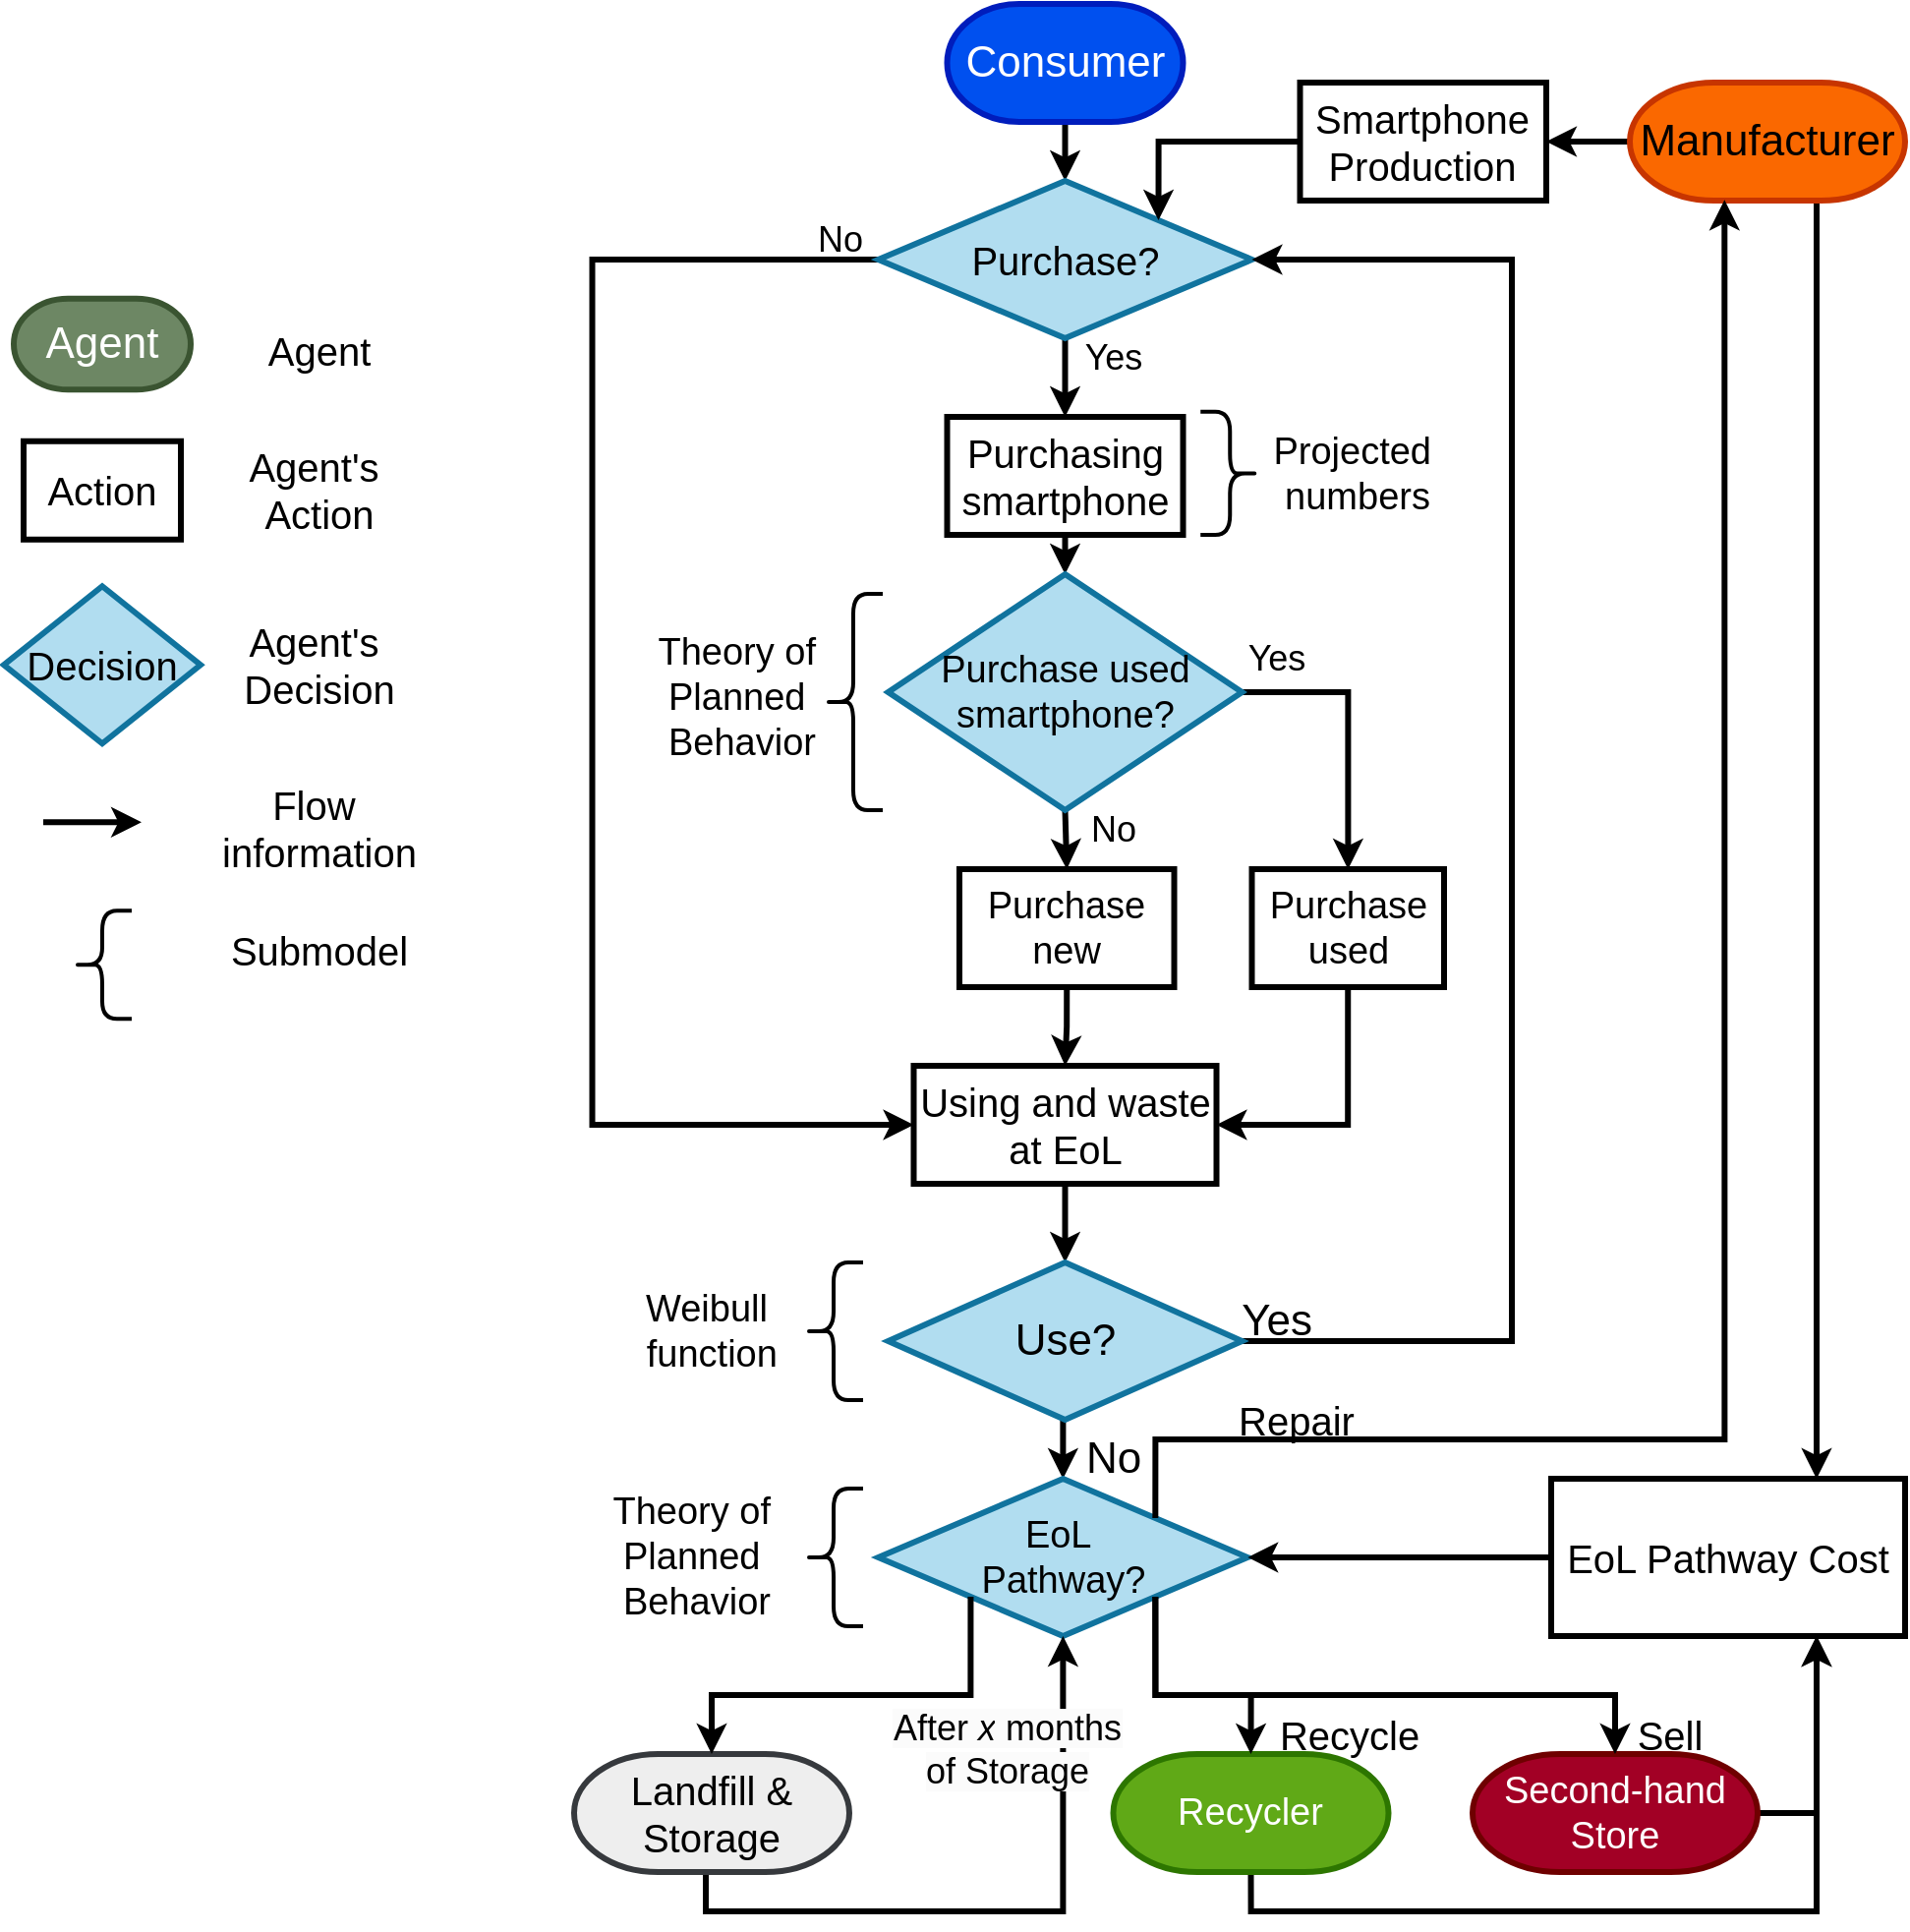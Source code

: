 <mxfile version="24.7.12">
  <diagram id="C5RBs43oDa-KdzZeNtuy" name="Page-1">
    <mxGraphModel dx="1838" dy="994" grid="1" gridSize="10" guides="1" tooltips="1" connect="1" arrows="1" fold="1" page="1" pageScale="1" pageWidth="1027" pageHeight="1069" math="0" shadow="0">
      <root>
        <mxCell id="WIyWlLk6GJQsqaUBKTNV-0" />
        <mxCell id="WIyWlLk6GJQsqaUBKTNV-1" parent="WIyWlLk6GJQsqaUBKTNV-0" />
        <mxCell id="rPol7dPWqW4X3yRjaVga-19" style="edgeStyle=orthogonalEdgeStyle;rounded=0;orthogonalLoop=1;jettySize=auto;html=1;exitX=0.5;exitY=1;exitDx=0;exitDy=0;entryX=0.5;entryY=0;entryDx=0;entryDy=0;strokeWidth=3;" parent="WIyWlLk6GJQsqaUBKTNV-1" target="rPol7dPWqW4X3yRjaVga-2" edge="1">
          <mxGeometry relative="1" as="geometry">
            <mxPoint x="559.75" y="100" as="sourcePoint" />
          </mxGeometry>
        </mxCell>
        <mxCell id="rPol7dPWqW4X3yRjaVga-14" style="edgeStyle=orthogonalEdgeStyle;rounded=0;orthogonalLoop=1;jettySize=auto;html=1;exitX=0.5;exitY=1;exitDx=0;exitDy=0;entryX=0.5;entryY=0;entryDx=0;entryDy=0;strokeWidth=3;" parent="WIyWlLk6GJQsqaUBKTNV-1" source="rPol7dPWqW4X3yRjaVga-2" target="rPol7dPWqW4X3yRjaVga-4" edge="1">
          <mxGeometry relative="1" as="geometry" />
        </mxCell>
        <mxCell id="uwHh1gd3m4vf2tVDn3b9-7" style="edgeStyle=orthogonalEdgeStyle;rounded=0;orthogonalLoop=1;jettySize=auto;html=1;entryX=0;entryY=0.5;entryDx=0;entryDy=0;exitX=0;exitY=0.5;exitDx=0;exitDy=0;strokeWidth=3;" parent="WIyWlLk6GJQsqaUBKTNV-1" source="rPol7dPWqW4X3yRjaVga-2" target="rPol7dPWqW4X3yRjaVga-7" edge="1">
          <mxGeometry relative="1" as="geometry">
            <Array as="points">
              <mxPoint x="319.25" y="170" />
              <mxPoint x="319.25" y="610" />
            </Array>
          </mxGeometry>
        </mxCell>
        <mxCell id="rPol7dPWqW4X3yRjaVga-2" value="&lt;font style=&quot;font-size: 20px;&quot;&gt;Purchase?&lt;/font&gt;" style="rhombus;whiteSpace=wrap;html=1;fontSize=20;strokeWidth=3;fillColor=#b1ddf0;strokeColor=#10739e;" parent="WIyWlLk6GJQsqaUBKTNV-1" vertex="1">
          <mxGeometry x="464.75" y="130" width="190" height="80" as="geometry" />
        </mxCell>
        <mxCell id="rPol7dPWqW4X3yRjaVga-12" style="edgeStyle=orthogonalEdgeStyle;rounded=0;orthogonalLoop=1;jettySize=auto;html=1;exitX=0.5;exitY=1;exitDx=0;exitDy=0;entryX=1;entryY=0.5;entryDx=0;entryDy=0;strokeWidth=3;" parent="WIyWlLk6GJQsqaUBKTNV-1" source="rPol7dPWqW4X3yRjaVga-3" target="rPol7dPWqW4X3yRjaVga-7" edge="1">
          <mxGeometry relative="1" as="geometry" />
        </mxCell>
        <mxCell id="rPol7dPWqW4X3yRjaVga-3" value="&lt;font style=&quot;font-size: 19px;&quot;&gt;Purchase used&lt;/font&gt;" style="rounded=0;whiteSpace=wrap;html=1;fontSize=19;strokeWidth=3;" parent="WIyWlLk6GJQsqaUBKTNV-1" vertex="1">
          <mxGeometry x="654.75" y="480" width="97.75" height="60" as="geometry" />
        </mxCell>
        <mxCell id="rPol7dPWqW4X3yRjaVga-15" style="edgeStyle=orthogonalEdgeStyle;rounded=0;orthogonalLoop=1;jettySize=auto;html=1;exitX=0.5;exitY=1;exitDx=0;exitDy=0;entryX=0.5;entryY=0;entryDx=0;entryDy=0;strokeWidth=3;" parent="WIyWlLk6GJQsqaUBKTNV-1" source="rPol7dPWqW4X3yRjaVga-4" target="rPol7dPWqW4X3yRjaVga-5" edge="1">
          <mxGeometry relative="1" as="geometry" />
        </mxCell>
        <mxCell id="rPol7dPWqW4X3yRjaVga-4" value="Purchasing smartphone" style="rounded=0;whiteSpace=wrap;html=1;fontSize=20;strokeWidth=3;" parent="WIyWlLk6GJQsqaUBKTNV-1" vertex="1">
          <mxGeometry x="499.75" y="250" width="120" height="60" as="geometry" />
        </mxCell>
        <mxCell id="rPol7dPWqW4X3yRjaVga-8" style="edgeStyle=orthogonalEdgeStyle;rounded=0;orthogonalLoop=1;jettySize=auto;html=1;exitX=0.5;exitY=1;exitDx=0;exitDy=0;entryX=0.5;entryY=0;entryDx=0;entryDy=0;strokeWidth=3;" parent="WIyWlLk6GJQsqaUBKTNV-1" source="rPol7dPWqW4X3yRjaVga-5" target="rPol7dPWqW4X3yRjaVga-6" edge="1">
          <mxGeometry relative="1" as="geometry" />
        </mxCell>
        <mxCell id="rPol7dPWqW4X3yRjaVga-9" style="edgeStyle=orthogonalEdgeStyle;rounded=0;orthogonalLoop=1;jettySize=auto;html=1;exitX=1;exitY=0.5;exitDx=0;exitDy=0;strokeWidth=3;" parent="WIyWlLk6GJQsqaUBKTNV-1" source="rPol7dPWqW4X3yRjaVga-5" target="rPol7dPWqW4X3yRjaVga-3" edge="1">
          <mxGeometry relative="1" as="geometry" />
        </mxCell>
        <mxCell id="rPol7dPWqW4X3yRjaVga-5" value="&lt;div style=&quot;font-size: 19px;&quot;&gt;&lt;span style=&quot;font-size: 19px; background-color: initial;&quot;&gt;Purchase used smartphone?&lt;/span&gt;&lt;br style=&quot;font-size: 19px;&quot;&gt;&lt;/div&gt;" style="rhombus;whiteSpace=wrap;html=1;fontSize=19;strokeWidth=3;fillColor=#b1ddf0;strokeColor=#10739e;" parent="WIyWlLk6GJQsqaUBKTNV-1" vertex="1">
          <mxGeometry x="469.75" y="330" width="180" height="120" as="geometry" />
        </mxCell>
        <mxCell id="rPol7dPWqW4X3yRjaVga-11" style="edgeStyle=orthogonalEdgeStyle;rounded=0;orthogonalLoop=1;jettySize=auto;html=1;exitX=0.5;exitY=1;exitDx=0;exitDy=0;entryX=0.5;entryY=0;entryDx=0;entryDy=0;strokeWidth=3;" parent="WIyWlLk6GJQsqaUBKTNV-1" source="rPol7dPWqW4X3yRjaVga-6" target="rPol7dPWqW4X3yRjaVga-7" edge="1">
          <mxGeometry relative="1" as="geometry" />
        </mxCell>
        <mxCell id="rPol7dPWqW4X3yRjaVga-6" value="&lt;font style=&quot;font-size: 19px;&quot;&gt;Purchase new&lt;/font&gt;" style="rounded=0;whiteSpace=wrap;html=1;fontSize=19;strokeWidth=3;" parent="WIyWlLk6GJQsqaUBKTNV-1" vertex="1">
          <mxGeometry x="506" y="480" width="109.25" height="60" as="geometry" />
        </mxCell>
        <mxCell id="rPol7dPWqW4X3yRjaVga-21" style="edgeStyle=orthogonalEdgeStyle;rounded=0;orthogonalLoop=1;jettySize=auto;html=1;exitX=0.5;exitY=1;exitDx=0;exitDy=0;strokeWidth=3;" parent="WIyWlLk6GJQsqaUBKTNV-1" source="rPol7dPWqW4X3yRjaVga-7" target="rPol7dPWqW4X3yRjaVga-17" edge="1">
          <mxGeometry relative="1" as="geometry" />
        </mxCell>
        <mxCell id="rPol7dPWqW4X3yRjaVga-7" value="&lt;font style=&quot;font-size: 20px;&quot;&gt;Using and waste at EoL&lt;/font&gt;" style="rounded=0;whiteSpace=wrap;html=1;fontSize=20;strokeWidth=3;" parent="WIyWlLk6GJQsqaUBKTNV-1" vertex="1">
          <mxGeometry x="482.75" y="580" width="154" height="60" as="geometry" />
        </mxCell>
        <mxCell id="rPol7dPWqW4X3yRjaVga-18" style="edgeStyle=orthogonalEdgeStyle;rounded=0;orthogonalLoop=1;jettySize=auto;html=1;exitX=1;exitY=0.5;exitDx=0;exitDy=0;entryX=1;entryY=0.5;entryDx=0;entryDy=0;strokeWidth=3;" parent="WIyWlLk6GJQsqaUBKTNV-1" source="rPol7dPWqW4X3yRjaVga-17" target="rPol7dPWqW4X3yRjaVga-2" edge="1">
          <mxGeometry relative="1" as="geometry">
            <Array as="points">
              <mxPoint x="787" y="720" />
              <mxPoint x="787" y="170" />
            </Array>
          </mxGeometry>
        </mxCell>
        <mxCell id="rPol7dPWqW4X3yRjaVga-23" style="edgeStyle=orthogonalEdgeStyle;rounded=0;orthogonalLoop=1;jettySize=auto;html=1;exitX=0.5;exitY=1;exitDx=0;exitDy=0;entryX=0.5;entryY=0;entryDx=0;entryDy=0;strokeWidth=3;" parent="WIyWlLk6GJQsqaUBKTNV-1" source="rPol7dPWqW4X3yRjaVga-17" target="rPol7dPWqW4X3yRjaVga-22" edge="1">
          <mxGeometry relative="1" as="geometry" />
        </mxCell>
        <mxCell id="rPol7dPWqW4X3yRjaVga-17" value="&lt;div style=&quot;font-size: 22px;&quot;&gt;&lt;span style=&quot;font-size: 22px; background-color: initial;&quot;&gt;Use?&lt;/span&gt;&lt;br style=&quot;font-size: 22px;&quot;&gt;&lt;/div&gt;" style="rhombus;whiteSpace=wrap;html=1;fontSize=22;strokeWidth=3;fillColor=#b1ddf0;strokeColor=#10739e;" parent="WIyWlLk6GJQsqaUBKTNV-1" vertex="1">
          <mxGeometry x="469.75" y="680" width="180" height="80" as="geometry" />
        </mxCell>
        <mxCell id="rPol7dPWqW4X3yRjaVga-20" value="&lt;font style=&quot;font-size: 22px;&quot;&gt;Yes&lt;/font&gt;" style="text;html=1;align=center;verticalAlign=middle;resizable=0;points=[];autosize=1;strokeColor=none;fillColor=none;" parent="WIyWlLk6GJQsqaUBKTNV-1" vertex="1">
          <mxGeometry x="636.75" y="690" width="60" height="40" as="geometry" />
        </mxCell>
        <mxCell id="rPol7dPWqW4X3yRjaVga-22" value="&lt;div style=&quot;font-size: 19px;&quot;&gt;&lt;span style=&quot;font-size: 19px; background-color: initial;&quot;&gt;EoL&amp;nbsp;&lt;/span&gt;&lt;/div&gt;&lt;div style=&quot;font-size: 19px;&quot;&gt;&lt;span style=&quot;font-size: 19px; background-color: initial;&quot;&gt;Pathway?&lt;/span&gt;&lt;br style=&quot;font-size: 19px;&quot;&gt;&lt;/div&gt;" style="rhombus;whiteSpace=wrap;html=1;fontSize=19;strokeWidth=3;fillColor=#b1ddf0;strokeColor=#10739e;" parent="WIyWlLk6GJQsqaUBKTNV-1" vertex="1">
          <mxGeometry x="464.75" y="790" width="187.88" height="80" as="geometry" />
        </mxCell>
        <mxCell id="uwHh1gd3m4vf2tVDn3b9-0" value="&lt;span style=&quot;color: rgb(255, 255, 255); font-size: 22px;&quot;&gt;Consumer&lt;/span&gt;" style="strokeWidth=3;html=1;shape=mxgraph.flowchart.terminator;whiteSpace=wrap;fillColor=#0050ef;strokeColor=#001DBC;fontColor=#ffffff;" parent="WIyWlLk6GJQsqaUBKTNV-1" vertex="1">
          <mxGeometry x="499.75" y="40" width="120" height="60" as="geometry" />
        </mxCell>
        <mxCell id="uwHh1gd3m4vf2tVDn3b9-2" value="&lt;font style=&quot;font-size: 19px;&quot;&gt;Projected&amp;nbsp;&lt;/font&gt;&lt;div style=&quot;font-size: 19px;&quot;&gt;&lt;font style=&quot;font-size: 19px;&quot;&gt;numbers&lt;/font&gt;&lt;/div&gt;" style="text;html=1;align=center;verticalAlign=middle;resizable=0;points=[];autosize=1;strokeColor=none;fillColor=none;" parent="WIyWlLk6GJQsqaUBKTNV-1" vertex="1">
          <mxGeometry x="652.63" y="248.69" width="110" height="60" as="geometry" />
        </mxCell>
        <mxCell id="uwHh1gd3m4vf2tVDn3b9-3" value="&lt;font style=&quot;font-size: 18px;&quot;&gt;Yes&lt;/font&gt;" style="text;html=1;align=center;verticalAlign=middle;resizable=0;points=[];autosize=1;strokeColor=none;fillColor=none;" parent="WIyWlLk6GJQsqaUBKTNV-1" vertex="1">
          <mxGeometry x="641.75" y="353" width="50" height="40" as="geometry" />
        </mxCell>
        <mxCell id="uwHh1gd3m4vf2tVDn3b9-4" value="&lt;font style=&quot;font-size: 18px;&quot;&gt;No&lt;/font&gt;" style="text;html=1;align=center;verticalAlign=middle;resizable=0;points=[];autosize=1;strokeColor=none;fillColor=none;" parent="WIyWlLk6GJQsqaUBKTNV-1" vertex="1">
          <mxGeometry x="559.25" y="440" width="50" height="40" as="geometry" />
        </mxCell>
        <mxCell id="uwHh1gd3m4vf2tVDn3b9-8" value="&lt;font style=&quot;font-size: 18px;&quot;&gt;Yes&lt;/font&gt;" style="text;html=1;align=center;verticalAlign=middle;resizable=0;points=[];autosize=1;strokeColor=none;fillColor=none;" parent="WIyWlLk6GJQsqaUBKTNV-1" vertex="1">
          <mxGeometry x="559.25" y="200" width="50" height="40" as="geometry" />
        </mxCell>
        <mxCell id="uwHh1gd3m4vf2tVDn3b9-9" value="&lt;font style=&quot;font-size: 18px;&quot;&gt;No&lt;/font&gt;" style="text;html=1;align=center;verticalAlign=middle;resizable=0;points=[];autosize=1;strokeColor=none;fillColor=none;" parent="WIyWlLk6GJQsqaUBKTNV-1" vertex="1">
          <mxGeometry x="419.75" y="140" width="50" height="40" as="geometry" />
        </mxCell>
        <mxCell id="uwHh1gd3m4vf2tVDn3b9-11" value="&lt;font style=&quot;font-size: 22px;&quot;&gt;No&lt;/font&gt;" style="text;html=1;align=center;verticalAlign=middle;resizable=0;points=[];autosize=1;strokeColor=none;fillColor=none;" parent="WIyWlLk6GJQsqaUBKTNV-1" vertex="1">
          <mxGeometry x="559.25" y="760" width="50" height="40" as="geometry" />
        </mxCell>
        <mxCell id="uwHh1gd3m4vf2tVDn3b9-13" value="&lt;span style=&quot;font-size: 19px;&quot;&gt;Weibull&lt;/span&gt;&lt;div&gt;&lt;span style=&quot;font-size: 19px;&quot;&gt;&amp;nbsp;function&lt;/span&gt;&lt;/div&gt;" style="text;html=1;align=center;verticalAlign=middle;resizable=0;points=[];autosize=1;strokeColor=none;fillColor=none;" parent="WIyWlLk6GJQsqaUBKTNV-1" vertex="1">
          <mxGeometry x="327" y="685" width="100" height="60" as="geometry" />
        </mxCell>
        <mxCell id="KrJThuRagUPuT_2S49l0-11" style="edgeStyle=orthogonalEdgeStyle;rounded=0;orthogonalLoop=1;jettySize=auto;html=1;entryX=0.5;entryY=1;entryDx=0;entryDy=0;exitX=0.5;exitY=1;exitDx=0;exitDy=0;exitPerimeter=0;strokeWidth=3;" edge="1" parent="WIyWlLk6GJQsqaUBKTNV-1" source="uwHh1gd3m4vf2tVDn3b9-21" target="rPol7dPWqW4X3yRjaVga-22">
          <mxGeometry relative="1" as="geometry">
            <Array as="points">
              <mxPoint x="377" y="990" />
              <mxPoint x="377" y="1010" />
              <mxPoint x="559" y="1010" />
            </Array>
          </mxGeometry>
        </mxCell>
        <mxCell id="uwHh1gd3m4vf2tVDn3b9-21" value="&lt;span style=&quot;font-size: 20px;&quot;&gt;Landfill &amp;amp; Storage&lt;/span&gt;" style="strokeWidth=3;html=1;shape=mxgraph.flowchart.terminator;whiteSpace=wrap;fontSize=20;fillColor=#eeeeee;strokeColor=#36393d;" parent="WIyWlLk6GJQsqaUBKTNV-1" vertex="1">
          <mxGeometry x="310" y="930" width="140" height="60" as="geometry" />
        </mxCell>
        <mxCell id="KrJThuRagUPuT_2S49l0-14" style="edgeStyle=orthogonalEdgeStyle;rounded=0;orthogonalLoop=1;jettySize=auto;html=1;exitX=0.5;exitY=1;exitDx=0;exitDy=0;exitPerimeter=0;entryX=0.75;entryY=1;entryDx=0;entryDy=0;strokeWidth=3;" edge="1" parent="WIyWlLk6GJQsqaUBKTNV-1" source="uwHh1gd3m4vf2tVDn3b9-22" target="uwHh1gd3m4vf2tVDn3b9-29">
          <mxGeometry relative="1" as="geometry">
            <Array as="points">
              <mxPoint x="654" y="1010" />
              <mxPoint x="942" y="1010" />
            </Array>
          </mxGeometry>
        </mxCell>
        <mxCell id="uwHh1gd3m4vf2tVDn3b9-22" value="&lt;font style=&quot;font-size: 19px;&quot;&gt;Recycler&lt;/font&gt;" style="strokeWidth=3;html=1;shape=mxgraph.flowchart.terminator;whiteSpace=wrap;fillColor=#60a917;fontColor=#ffffff;strokeColor=#2D7600;" parent="WIyWlLk6GJQsqaUBKTNV-1" vertex="1">
          <mxGeometry x="584.25" y="930" width="140" height="60" as="geometry" />
        </mxCell>
        <mxCell id="uwHh1gd3m4vf2tVDn3b9-27" style="edgeStyle=orthogonalEdgeStyle;rounded=0;orthogonalLoop=1;jettySize=auto;html=1;exitX=0;exitY=0.5;exitDx=0;exitDy=0;exitPerimeter=0;entryX=1;entryY=0.5;entryDx=0;entryDy=0;strokeWidth=3;" parent="WIyWlLk6GJQsqaUBKTNV-1" source="uwHh1gd3m4vf2tVDn3b9-24" target="uwHh1gd3m4vf2tVDn3b9-26" edge="1">
          <mxGeometry relative="1" as="geometry" />
        </mxCell>
        <mxCell id="KrJThuRagUPuT_2S49l0-4" style="edgeStyle=orthogonalEdgeStyle;rounded=0;orthogonalLoop=1;jettySize=auto;html=1;exitX=0.89;exitY=0.89;exitDx=0;exitDy=0;exitPerimeter=0;entryX=0.75;entryY=0;entryDx=0;entryDy=0;strokeWidth=3;" edge="1" parent="WIyWlLk6GJQsqaUBKTNV-1" source="uwHh1gd3m4vf2tVDn3b9-24" target="uwHh1gd3m4vf2tVDn3b9-29">
          <mxGeometry relative="1" as="geometry">
            <Array as="points">
              <mxPoint x="942" y="133" />
            </Array>
          </mxGeometry>
        </mxCell>
        <mxCell id="uwHh1gd3m4vf2tVDn3b9-24" value="&lt;span style=&quot;font-size: 22px;&quot;&gt;Manufacturer&lt;/span&gt;" style="strokeWidth=3;html=1;shape=mxgraph.flowchart.terminator;whiteSpace=wrap;fillColor=#fa6800;fontColor=#000000;strokeColor=#C73500;" parent="WIyWlLk6GJQsqaUBKTNV-1" vertex="1">
          <mxGeometry x="847" y="80" width="140" height="60" as="geometry" />
        </mxCell>
        <mxCell id="uwHh1gd3m4vf2tVDn3b9-28" style="edgeStyle=orthogonalEdgeStyle;rounded=0;orthogonalLoop=1;jettySize=auto;html=1;exitX=0;exitY=0.5;exitDx=0;exitDy=0;entryX=1;entryY=0;entryDx=0;entryDy=0;strokeWidth=3;" parent="WIyWlLk6GJQsqaUBKTNV-1" source="uwHh1gd3m4vf2tVDn3b9-26" target="rPol7dPWqW4X3yRjaVga-2" edge="1">
          <mxGeometry relative="1" as="geometry">
            <Array as="points">
              <mxPoint x="607.25" y="110" />
            </Array>
          </mxGeometry>
        </mxCell>
        <mxCell id="uwHh1gd3m4vf2tVDn3b9-26" value="Smartphone Production" style="rounded=0;whiteSpace=wrap;html=1;fontSize=20;strokeWidth=3;" parent="WIyWlLk6GJQsqaUBKTNV-1" vertex="1">
          <mxGeometry x="679.25" y="80" width="125.25" height="60" as="geometry" />
        </mxCell>
        <mxCell id="uwHh1gd3m4vf2tVDn3b9-55" style="edgeStyle=orthogonalEdgeStyle;rounded=0;orthogonalLoop=1;jettySize=auto;html=1;strokeWidth=3;" parent="WIyWlLk6GJQsqaUBKTNV-1" source="uwHh1gd3m4vf2tVDn3b9-29" target="rPol7dPWqW4X3yRjaVga-22" edge="1">
          <mxGeometry relative="1" as="geometry" />
        </mxCell>
        <mxCell id="uwHh1gd3m4vf2tVDn3b9-29" value="&lt;span style=&quot;font-size: 20px;&quot;&gt;EoL Pathway Cost&lt;/span&gt;" style="rounded=0;whiteSpace=wrap;html=1;fontSize=20;strokeWidth=3;" parent="WIyWlLk6GJQsqaUBKTNV-1" vertex="1">
          <mxGeometry x="807" y="790" width="180" height="80" as="geometry" />
        </mxCell>
        <mxCell id="uwHh1gd3m4vf2tVDn3b9-34" value="&lt;font style=&quot;font-size: 20px;&quot;&gt;Repair&lt;/font&gt;" style="text;html=1;align=center;verticalAlign=middle;resizable=0;points=[];autosize=1;strokeColor=none;fillColor=none;" parent="WIyWlLk6GJQsqaUBKTNV-1" vertex="1">
          <mxGeometry x="636.75" y="740" width="80" height="40" as="geometry" />
        </mxCell>
        <mxCell id="uwHh1gd3m4vf2tVDn3b9-35" value="&lt;font style=&quot;font-size: 20px;&quot;&gt;Recycle&lt;/font&gt;" style="text;html=1;align=center;verticalAlign=middle;resizable=0;points=[];autosize=1;strokeColor=none;fillColor=none;" parent="WIyWlLk6GJQsqaUBKTNV-1" vertex="1">
          <mxGeometry x="658.62" y="900" width="90" height="40" as="geometry" />
        </mxCell>
        <mxCell id="KrJThuRagUPuT_2S49l0-7" style="edgeStyle=orthogonalEdgeStyle;rounded=0;orthogonalLoop=1;jettySize=auto;html=1;entryX=0.75;entryY=1;entryDx=0;entryDy=0;exitX=1;exitY=0.5;exitDx=0;exitDy=0;exitPerimeter=0;strokeWidth=3;" edge="1" parent="WIyWlLk6GJQsqaUBKTNV-1" source="uwHh1gd3m4vf2tVDn3b9-36" target="uwHh1gd3m4vf2tVDn3b9-29">
          <mxGeometry relative="1" as="geometry" />
        </mxCell>
        <mxCell id="uwHh1gd3m4vf2tVDn3b9-36" value="&lt;span style=&quot;font-size: 19px;&quot;&gt;Second-hand Store&lt;/span&gt;" style="strokeWidth=3;html=1;shape=mxgraph.flowchart.terminator;whiteSpace=wrap;fillColor=#a20025;fontColor=#ffffff;strokeColor=#6F0000;fontSize=19;" parent="WIyWlLk6GJQsqaUBKTNV-1" vertex="1">
          <mxGeometry x="767" y="930" width="145" height="60" as="geometry" />
        </mxCell>
        <mxCell id="uwHh1gd3m4vf2tVDn3b9-47" value="&lt;font style=&quot;font-size: 20px;&quot;&gt;Sell&lt;/font&gt;" style="text;html=1;align=center;verticalAlign=middle;resizable=0;points=[];autosize=1;strokeColor=none;fillColor=none;" parent="WIyWlLk6GJQsqaUBKTNV-1" vertex="1">
          <mxGeometry x="837" y="900" width="60" height="40" as="geometry" />
        </mxCell>
        <mxCell id="uwHh1gd3m4vf2tVDn3b9-57" value="&lt;span style=&quot;font-size: 19px;&quot;&gt;Theory of&amp;nbsp;&lt;/span&gt;&lt;div&gt;&lt;span style=&quot;font-size: 19px;&quot;&gt;Planned&amp;nbsp;&lt;/span&gt;&lt;/div&gt;&lt;div&gt;&lt;span style=&quot;font-size: 19px; background-color: initial;&quot;&gt;Behavior&lt;/span&gt;&lt;/div&gt;" style="text;html=1;align=center;verticalAlign=middle;resizable=0;points=[];autosize=1;strokeColor=none;fillColor=none;" parent="WIyWlLk6GJQsqaUBKTNV-1" vertex="1">
          <mxGeometry x="317" y="790" width="110" height="80" as="geometry" />
        </mxCell>
        <mxCell id="uwHh1gd3m4vf2tVDn3b9-63" value="&lt;font style=&quot;font-size: 18px;&quot;&gt;&lt;span style=&quot;color: rgb(0, 0, 0); font-family: Helvetica; font-style: normal; font-variant-ligatures: normal; font-variant-caps: normal; font-weight: 400; letter-spacing: normal; orphans: 2; text-indent: 0px; text-transform: none; widows: 2; word-spacing: 0px; -webkit-text-stroke-width: 0px; white-space: normal; background-color: rgb(251, 251, 251); text-decoration-thickness: initial; text-decoration-style: initial; text-decoration-color: initial; float: none; display: inline !important;&quot;&gt;After &lt;/span&gt;&lt;span style=&quot;color: rgb(0, 0, 0); font-family: Helvetica; font-variant-ligatures: normal; font-variant-caps: normal; font-weight: 400; letter-spacing: normal; orphans: 2; text-indent: 0px; text-transform: none; widows: 2; word-spacing: 0px; -webkit-text-stroke-width: 0px; white-space: normal; background-color: rgb(251, 251, 251); text-decoration-thickness: initial; text-decoration-style: initial; text-decoration-color: initial; float: none; display: inline !important;&quot;&gt;&lt;i&gt;x&lt;/i&gt;&lt;/span&gt;&lt;span style=&quot;color: rgb(0, 0, 0); font-family: Helvetica; font-style: normal; font-variant-ligatures: normal; font-variant-caps: normal; font-weight: 400; letter-spacing: normal; orphans: 2; text-indent: 0px; text-transform: none; widows: 2; word-spacing: 0px; -webkit-text-stroke-width: 0px; white-space: normal; background-color: rgb(251, 251, 251); text-decoration-thickness: initial; text-decoration-style: initial; text-decoration-color: initial; float: none; display: inline !important;&quot;&gt; months of Storage&lt;/span&gt;&lt;/font&gt;" style="text;whiteSpace=wrap;html=1;align=center;strokeWidth=2;" parent="WIyWlLk6GJQsqaUBKTNV-1" vertex="1">
          <mxGeometry x="469.75" y="900" width="121" height="60" as="geometry" />
        </mxCell>
        <mxCell id="KrJThuRagUPuT_2S49l0-5" style="edgeStyle=orthogonalEdgeStyle;rounded=0;orthogonalLoop=1;jettySize=auto;html=1;exitX=1;exitY=0;exitDx=0;exitDy=0;entryX=0.344;entryY=0.994;entryDx=0;entryDy=0;entryPerimeter=0;strokeWidth=3;" edge="1" parent="WIyWlLk6GJQsqaUBKTNV-1" source="rPol7dPWqW4X3yRjaVga-22" target="uwHh1gd3m4vf2tVDn3b9-24">
          <mxGeometry relative="1" as="geometry">
            <Array as="points">
              <mxPoint x="606" y="770" />
              <mxPoint x="895" y="770" />
            </Array>
          </mxGeometry>
        </mxCell>
        <mxCell id="KrJThuRagUPuT_2S49l0-9" style="edgeStyle=orthogonalEdgeStyle;rounded=0;orthogonalLoop=1;jettySize=auto;html=1;exitX=1;exitY=1;exitDx=0;exitDy=0;entryX=0.5;entryY=0;entryDx=0;entryDy=0;entryPerimeter=0;strokeWidth=3;" edge="1" parent="WIyWlLk6GJQsqaUBKTNV-1" source="rPol7dPWqW4X3yRjaVga-22" target="uwHh1gd3m4vf2tVDn3b9-22">
          <mxGeometry relative="1" as="geometry" />
        </mxCell>
        <mxCell id="KrJThuRagUPuT_2S49l0-13" style="edgeStyle=orthogonalEdgeStyle;rounded=0;orthogonalLoop=1;jettySize=auto;html=1;exitX=1;exitY=1;exitDx=0;exitDy=0;entryX=0.5;entryY=0;entryDx=0;entryDy=0;entryPerimeter=0;strokeWidth=3;" edge="1" parent="WIyWlLk6GJQsqaUBKTNV-1" source="rPol7dPWqW4X3yRjaVga-22" target="uwHh1gd3m4vf2tVDn3b9-36">
          <mxGeometry relative="1" as="geometry">
            <Array as="points">
              <mxPoint x="606" y="900" />
              <mxPoint x="839" y="900" />
            </Array>
          </mxGeometry>
        </mxCell>
        <mxCell id="KrJThuRagUPuT_2S49l0-15" style="edgeStyle=orthogonalEdgeStyle;rounded=0;orthogonalLoop=1;jettySize=auto;html=1;exitX=0;exitY=1;exitDx=0;exitDy=0;entryX=0.5;entryY=0;entryDx=0;entryDy=0;entryPerimeter=0;strokeWidth=3;" edge="1" parent="WIyWlLk6GJQsqaUBKTNV-1" source="rPol7dPWqW4X3yRjaVga-22" target="uwHh1gd3m4vf2tVDn3b9-21">
          <mxGeometry relative="1" as="geometry">
            <Array as="points">
              <mxPoint x="512" y="900" />
              <mxPoint x="380" y="900" />
            </Array>
          </mxGeometry>
        </mxCell>
        <mxCell id="KrJThuRagUPuT_2S49l0-16" value="" style="shape=curlyBracket;whiteSpace=wrap;html=1;rounded=1;labelPosition=left;verticalLabelPosition=middle;align=right;verticalAlign=middle;size=0.5;strokeWidth=2;" vertex="1" parent="WIyWlLk6GJQsqaUBKTNV-1">
          <mxGeometry x="427" y="680" width="30" height="70" as="geometry" />
        </mxCell>
        <mxCell id="KrJThuRagUPuT_2S49l0-17" value="" style="shape=curlyBracket;whiteSpace=wrap;html=1;rounded=1;labelPosition=left;verticalLabelPosition=middle;align=right;verticalAlign=middle;size=0.5;strokeWidth=2;" vertex="1" parent="WIyWlLk6GJQsqaUBKTNV-1">
          <mxGeometry x="427" y="795" width="30" height="70" as="geometry" />
        </mxCell>
        <mxCell id="KrJThuRagUPuT_2S49l0-19" value="&lt;span style=&quot;font-size: 19px;&quot;&gt;Theory of&amp;nbsp;&lt;/span&gt;&lt;div&gt;&lt;span style=&quot;font-size: 19px;&quot;&gt;Planned&amp;nbsp;&lt;/span&gt;&lt;/div&gt;&lt;div&gt;&lt;span style=&quot;font-size: 19px; background-color: initial;&quot;&gt;Behavior&lt;/span&gt;&lt;/div&gt;" style="text;html=1;align=center;verticalAlign=middle;resizable=0;points=[];autosize=1;strokeColor=none;fillColor=none;" vertex="1" parent="WIyWlLk6GJQsqaUBKTNV-1">
          <mxGeometry x="340" y="353" width="110" height="80" as="geometry" />
        </mxCell>
        <mxCell id="KrJThuRagUPuT_2S49l0-20" value="" style="shape=curlyBracket;whiteSpace=wrap;html=1;rounded=1;labelPosition=left;verticalLabelPosition=middle;align=right;verticalAlign=middle;size=0.5;strokeWidth=2;" vertex="1" parent="WIyWlLk6GJQsqaUBKTNV-1">
          <mxGeometry x="437" y="340" width="30" height="110" as="geometry" />
        </mxCell>
        <mxCell id="KrJThuRagUPuT_2S49l0-21" value="" style="shape=curlyBracket;whiteSpace=wrap;html=1;rounded=1;labelPosition=left;verticalLabelPosition=middle;align=right;verticalAlign=middle;size=0.5;strokeWidth=2;" vertex="1" parent="WIyWlLk6GJQsqaUBKTNV-1">
          <mxGeometry x="55" y="501.13" width="30" height="55" as="geometry" />
        </mxCell>
        <mxCell id="KrJThuRagUPuT_2S49l0-22" value="&lt;font style=&quot;font-size: 20px;&quot;&gt;Submodel&lt;/font&gt;" style="text;html=1;align=center;verticalAlign=middle;resizable=0;points=[];autosize=1;strokeColor=none;fillColor=none;" vertex="1" parent="WIyWlLk6GJQsqaUBKTNV-1">
          <mxGeometry x="125" y="501.13" width="110" height="40" as="geometry" />
        </mxCell>
        <mxCell id="KrJThuRagUPuT_2S49l0-23" value="" style="endArrow=classic;html=1;rounded=0;strokeWidth=3;" edge="1" parent="WIyWlLk6GJQsqaUBKTNV-1">
          <mxGeometry width="50" height="50" relative="1" as="geometry">
            <mxPoint x="40" y="456.13" as="sourcePoint" />
            <mxPoint x="90" y="456.13" as="targetPoint" />
          </mxGeometry>
        </mxCell>
        <mxCell id="KrJThuRagUPuT_2S49l0-24" value="&lt;font style=&quot;font-size: 20px;&quot;&gt;Flow&amp;nbsp;&lt;/font&gt;&lt;div&gt;&lt;font style=&quot;font-size: 20px;&quot;&gt;information&lt;/font&gt;&lt;/div&gt;" style="text;html=1;align=center;verticalAlign=middle;resizable=0;points=[];autosize=1;strokeColor=none;fillColor=none;" vertex="1" parent="WIyWlLk6GJQsqaUBKTNV-1">
          <mxGeometry x="120" y="428.63" width="120" height="60" as="geometry" />
        </mxCell>
        <mxCell id="KrJThuRagUPuT_2S49l0-25" value="&lt;font style=&quot;font-size: 20px;&quot;&gt;Decision&lt;/font&gt;" style="rhombus;whiteSpace=wrap;html=1;fontSize=20;strokeWidth=3;fillColor=#b1ddf0;strokeColor=#10739e;" vertex="1" parent="WIyWlLk6GJQsqaUBKTNV-1">
          <mxGeometry x="20" y="336.13" width="100" height="80" as="geometry" />
        </mxCell>
        <mxCell id="KrJThuRagUPuT_2S49l0-26" value="&lt;span style=&quot;font-size: 20px;&quot;&gt;Agent&#39;s&amp;nbsp;&lt;/span&gt;&lt;div&gt;&lt;span style=&quot;font-size: 20px;&quot;&gt;Decision&lt;/span&gt;&lt;/div&gt;" style="text;html=1;align=center;verticalAlign=middle;resizable=0;points=[];autosize=1;strokeColor=none;fillColor=none;" vertex="1" parent="WIyWlLk6GJQsqaUBKTNV-1">
          <mxGeometry x="130" y="346.13" width="100" height="60" as="geometry" />
        </mxCell>
        <mxCell id="KrJThuRagUPuT_2S49l0-27" value="Action" style="rounded=0;whiteSpace=wrap;html=1;fontSize=20;strokeWidth=3;" vertex="1" parent="WIyWlLk6GJQsqaUBKTNV-1">
          <mxGeometry x="30" y="262.38" width="80" height="50" as="geometry" />
        </mxCell>
        <mxCell id="KrJThuRagUPuT_2S49l0-28" value="&lt;span style=&quot;font-size: 20px;&quot;&gt;Agent&#39;s&amp;nbsp;&lt;/span&gt;&lt;div&gt;&lt;span style=&quot;font-size: 20px;&quot;&gt;Action&lt;/span&gt;&lt;/div&gt;" style="text;html=1;align=center;verticalAlign=middle;resizable=0;points=[];autosize=1;strokeColor=none;fillColor=none;" vertex="1" parent="WIyWlLk6GJQsqaUBKTNV-1">
          <mxGeometry x="130" y="257.38" width="100" height="60" as="geometry" />
        </mxCell>
        <mxCell id="KrJThuRagUPuT_2S49l0-29" value="&lt;span style=&quot;color: rgb(255, 255, 255); font-size: 22px;&quot;&gt;Agent&lt;/span&gt;" style="strokeWidth=3;html=1;shape=mxgraph.flowchart.terminator;whiteSpace=wrap;fillColor=#6d8764;strokeColor=#3A5431;fontColor=#ffffff;" vertex="1" parent="WIyWlLk6GJQsqaUBKTNV-1">
          <mxGeometry x="25" y="189.88" width="90" height="46.25" as="geometry" />
        </mxCell>
        <mxCell id="KrJThuRagUPuT_2S49l0-31" value="&lt;span style=&quot;font-size: 20px;&quot;&gt;Agent&lt;/span&gt;" style="text;html=1;align=center;verticalAlign=middle;resizable=0;points=[];autosize=1;strokeColor=none;fillColor=none;" vertex="1" parent="WIyWlLk6GJQsqaUBKTNV-1">
          <mxGeometry x="140" y="196.13" width="80" height="40" as="geometry" />
        </mxCell>
        <mxCell id="KrJThuRagUPuT_2S49l0-32" value="" style="shape=curlyBracket;whiteSpace=wrap;html=1;rounded=1;labelPosition=left;verticalLabelPosition=middle;align=right;verticalAlign=middle;size=0.5;strokeWidth=2;rotation=-180;" vertex="1" parent="WIyWlLk6GJQsqaUBKTNV-1">
          <mxGeometry x="628.62" y="247.38" width="30" height="62.62" as="geometry" />
        </mxCell>
      </root>
    </mxGraphModel>
  </diagram>
</mxfile>
